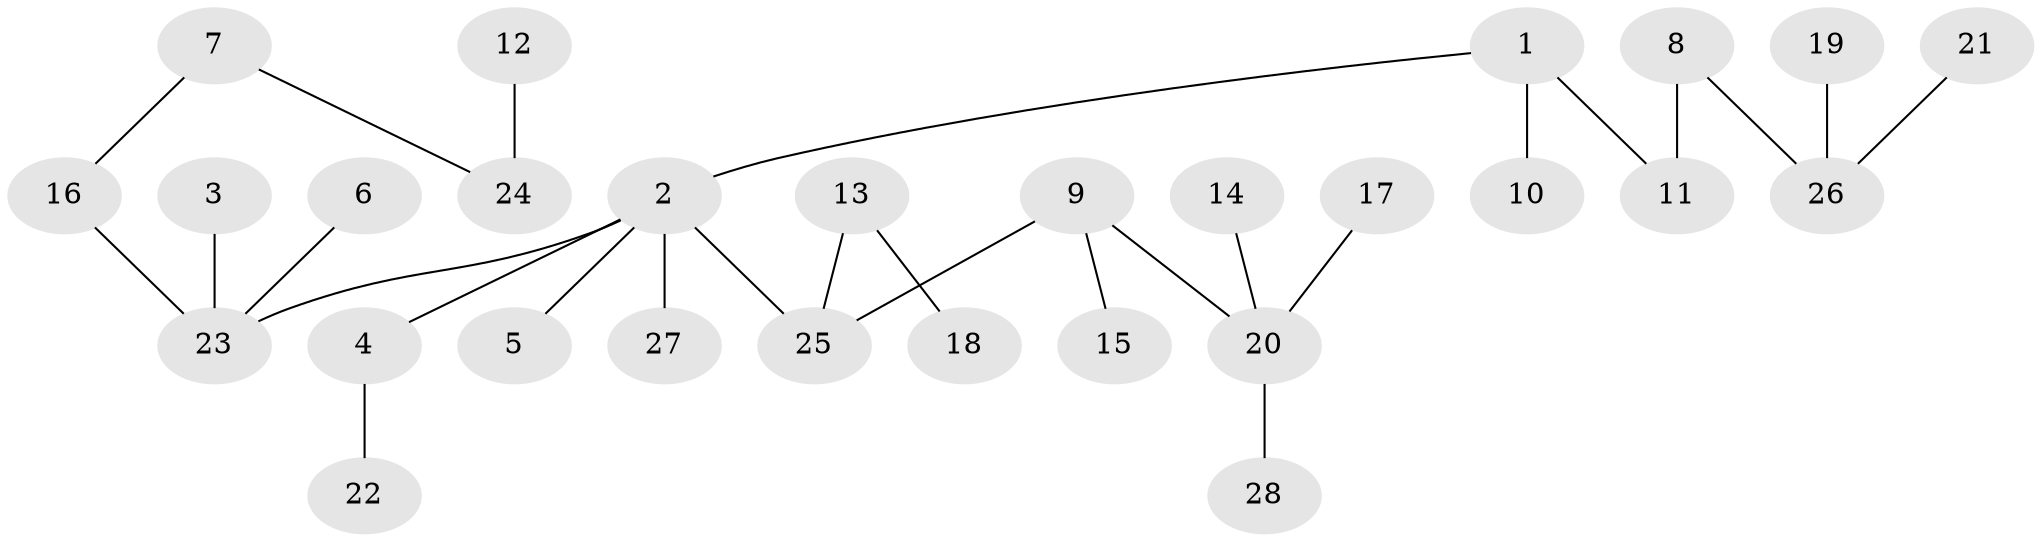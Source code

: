 // original degree distribution, {5: 0.03571428571428571, 3: 0.17857142857142858, 4: 0.05357142857142857, 6: 0.017857142857142856, 1: 0.5, 2: 0.21428571428571427}
// Generated by graph-tools (version 1.1) at 2025/50/03/09/25 03:50:23]
// undirected, 28 vertices, 27 edges
graph export_dot {
graph [start="1"]
  node [color=gray90,style=filled];
  1;
  2;
  3;
  4;
  5;
  6;
  7;
  8;
  9;
  10;
  11;
  12;
  13;
  14;
  15;
  16;
  17;
  18;
  19;
  20;
  21;
  22;
  23;
  24;
  25;
  26;
  27;
  28;
  1 -- 2 [weight=1.0];
  1 -- 10 [weight=1.0];
  1 -- 11 [weight=1.0];
  2 -- 4 [weight=1.0];
  2 -- 5 [weight=1.0];
  2 -- 23 [weight=1.0];
  2 -- 25 [weight=1.0];
  2 -- 27 [weight=1.0];
  3 -- 23 [weight=1.0];
  4 -- 22 [weight=1.0];
  6 -- 23 [weight=1.0];
  7 -- 16 [weight=1.0];
  7 -- 24 [weight=1.0];
  8 -- 11 [weight=1.0];
  8 -- 26 [weight=1.0];
  9 -- 15 [weight=1.0];
  9 -- 20 [weight=1.0];
  9 -- 25 [weight=1.0];
  12 -- 24 [weight=1.0];
  13 -- 18 [weight=1.0];
  13 -- 25 [weight=1.0];
  14 -- 20 [weight=1.0];
  16 -- 23 [weight=1.0];
  17 -- 20 [weight=1.0];
  19 -- 26 [weight=1.0];
  20 -- 28 [weight=1.0];
  21 -- 26 [weight=1.0];
}
